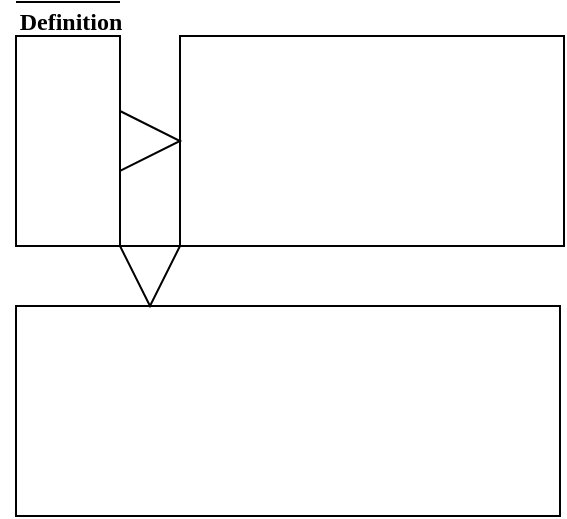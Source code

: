 <mxfile version="13.7.8" type="github">
  <diagram name="Page-1" id="099fd60b-425b-db50-ffb0-6b813814b670">
    <mxGraphModel dx="652" dy="441" grid="1" gridSize="10" guides="1" tooltips="1" connect="1" arrows="1" fold="1" page="1" pageScale="1" pageWidth="1654" pageHeight="1169" background="#ffffff" math="1" shadow="0">
      <root>
        <mxCell id="0" />
        <mxCell id="1" parent="0" />
        <mxCell id="qzv8ObqGM4RlT5OVhcKU-3" value="&lt;font face=&quot;Times New Roman&quot;&gt;&lt;b&gt;Definition&lt;/b&gt;&lt;/font&gt;" style="text;html=1;align=center;verticalAlign=middle;resizable=0;points=[];autosize=1;" vertex="1" parent="1">
          <mxGeometry x="30" y="40" width="70" height="20" as="geometry" />
        </mxCell>
        <mxCell id="qzv8ObqGM4RlT5OVhcKU-9" value="" style="endArrow=none;html=1;" edge="1" parent="1">
          <mxGeometry width="50" height="50" relative="1" as="geometry">
            <mxPoint x="38" y="40" as="sourcePoint" />
            <mxPoint x="90" y="40" as="targetPoint" />
            <Array as="points">
              <mxPoint x="68" y="40" />
            </Array>
          </mxGeometry>
        </mxCell>
        <mxCell id="qzv8ObqGM4RlT5OVhcKU-10" value="" style="whiteSpace=wrap;html=1;" vertex="1" parent="1">
          <mxGeometry x="38" y="57" width="52" height="105" as="geometry" />
        </mxCell>
        <mxCell id="qzv8ObqGM4RlT5OVhcKU-12" value="" style="rounded=0;whiteSpace=wrap;html=1;" vertex="1" parent="1">
          <mxGeometry x="120" y="57" width="192" height="105" as="geometry" />
        </mxCell>
        <mxCell id="qzv8ObqGM4RlT5OVhcKU-13" value="" style="rounded=0;whiteSpace=wrap;html=1;" vertex="1" parent="1">
          <mxGeometry x="38" y="192" width="272" height="105" as="geometry" />
        </mxCell>
        <mxCell id="qzv8ObqGM4RlT5OVhcKU-21" value="" style="triangle;whiteSpace=wrap;html=1;" vertex="1" parent="1">
          <mxGeometry x="90" y="94.5" width="30" height="30" as="geometry" />
        </mxCell>
        <mxCell id="qzv8ObqGM4RlT5OVhcKU-22" value="" style="triangle;whiteSpace=wrap;html=1;rotation=90;" vertex="1" parent="1">
          <mxGeometry x="90" y="162" width="30" height="30" as="geometry" />
        </mxCell>
      </root>
    </mxGraphModel>
  </diagram>
</mxfile>
